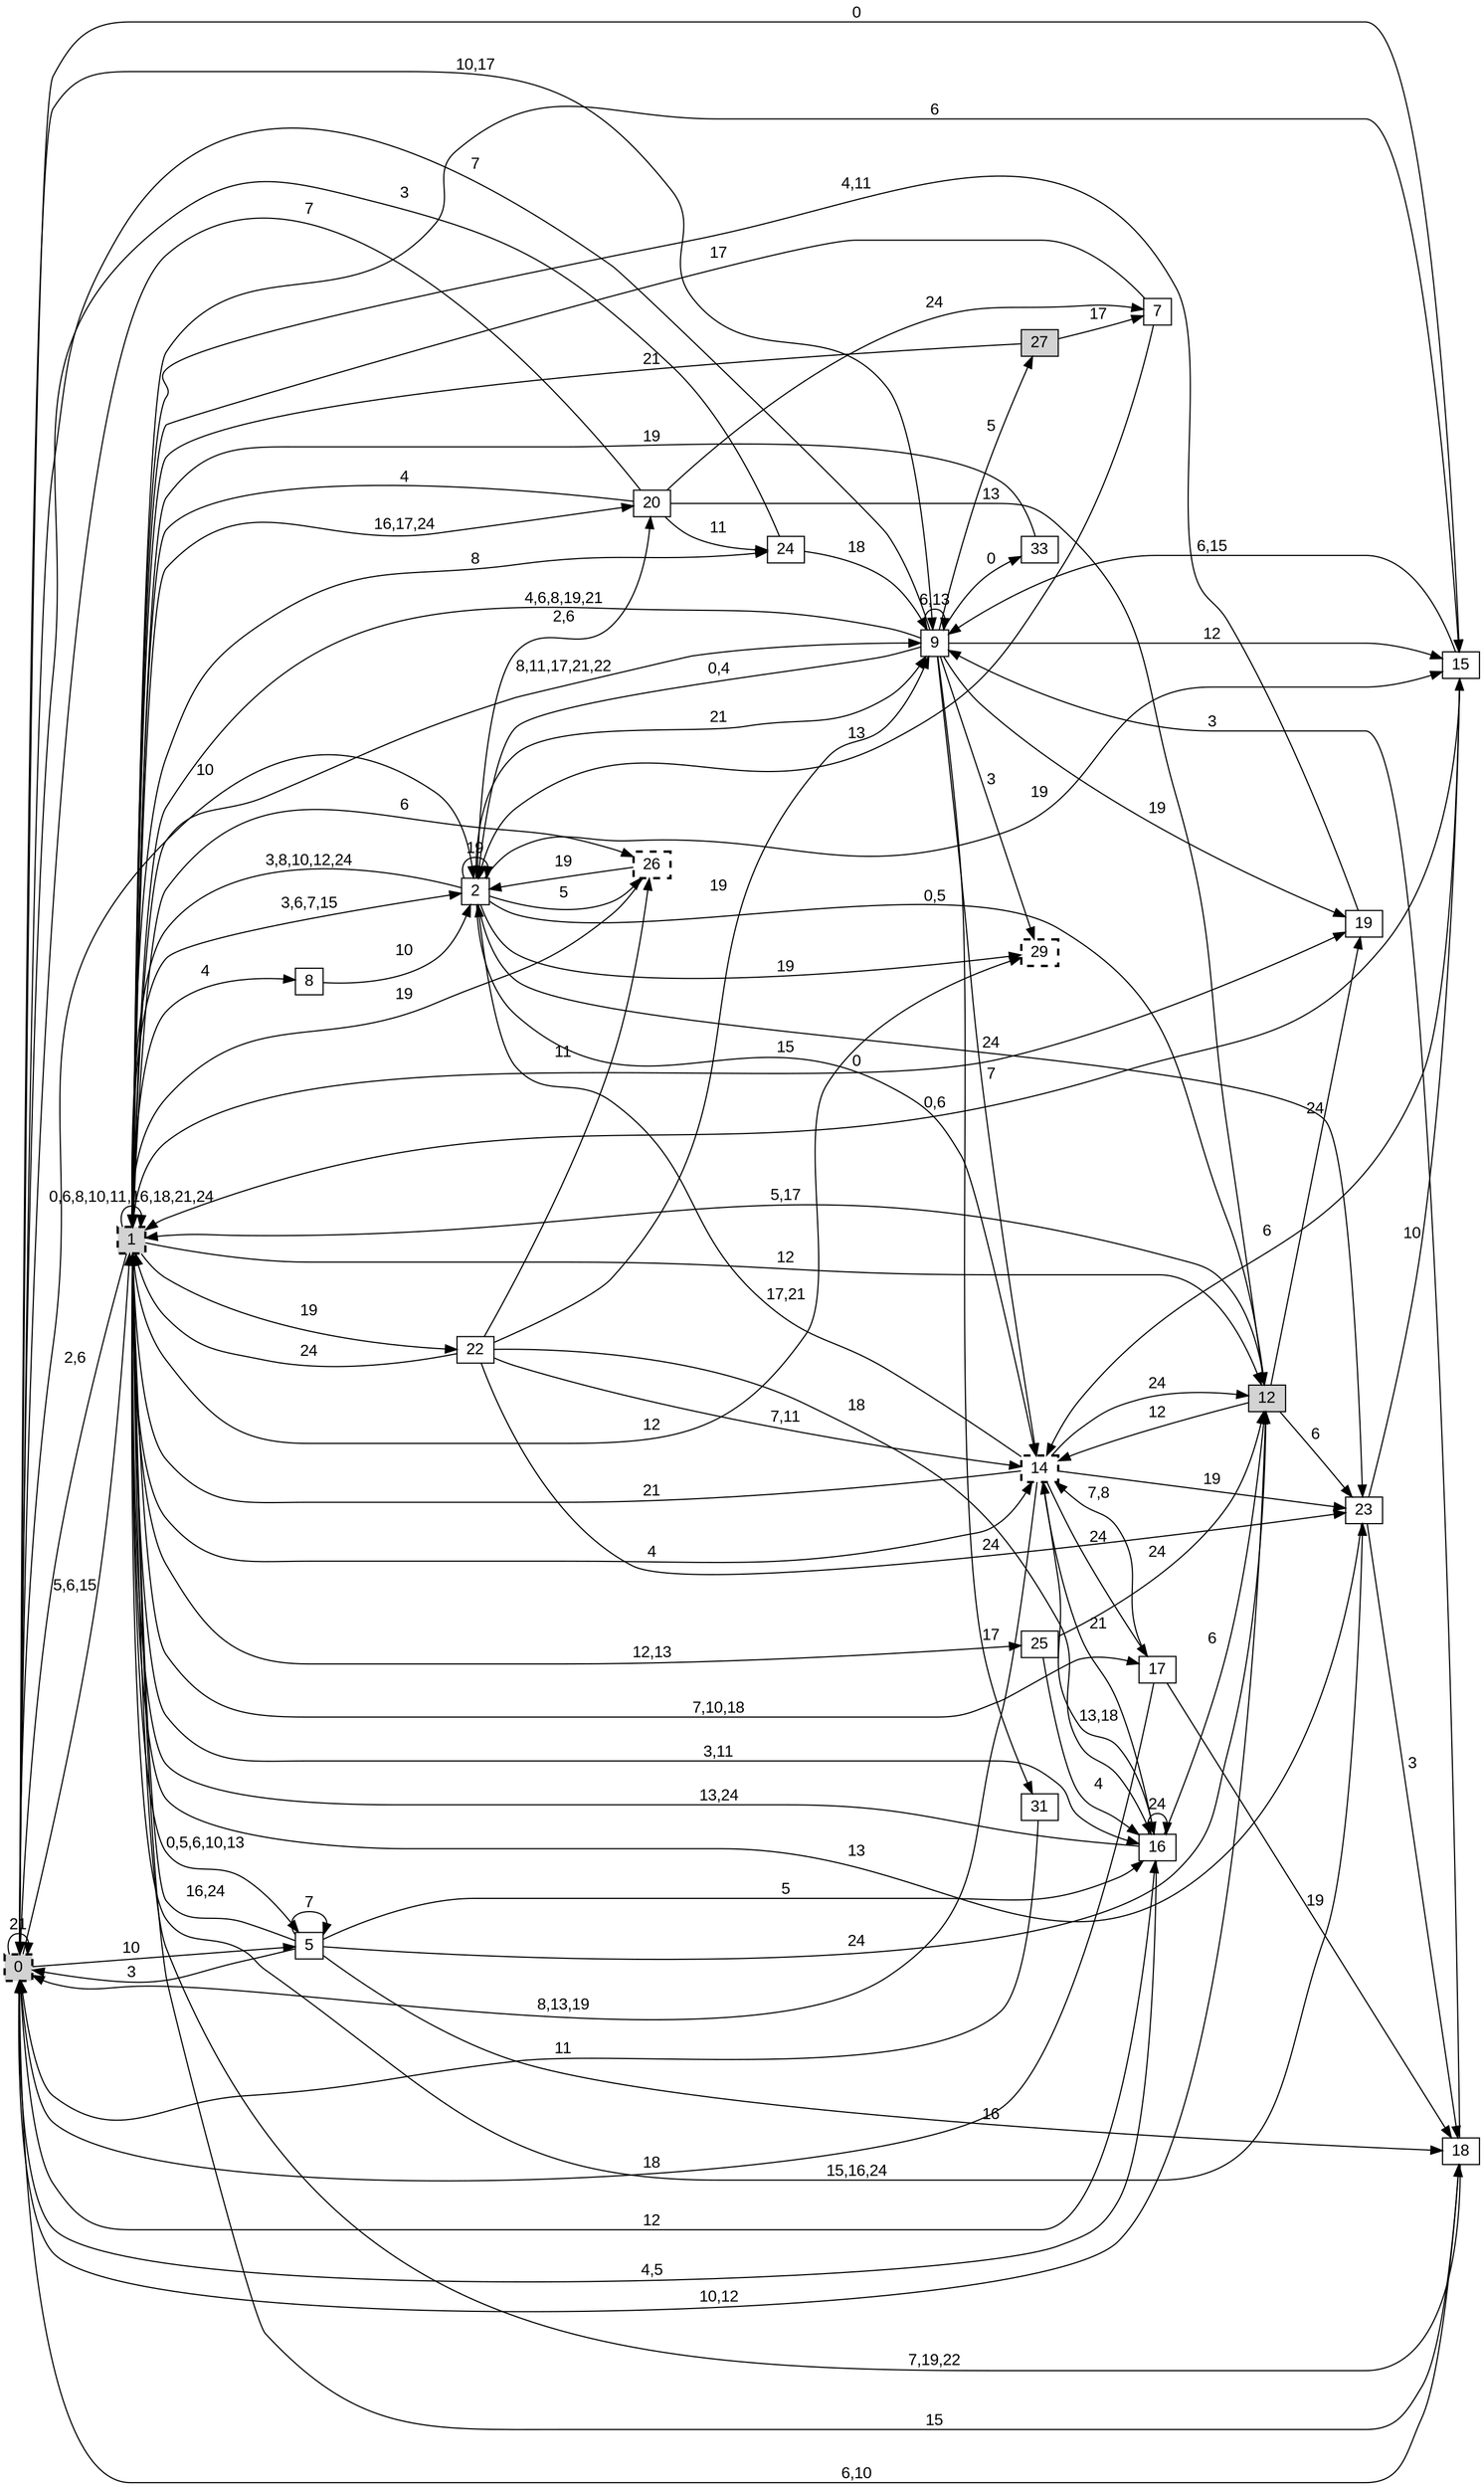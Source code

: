 digraph "NDFA" {
  rankdir=LR
  node [shape=box width=0.1 height=0.1 fontname=Arial]
  edge [fontname=Arial]
/* Estados */
 s0 [label="0" style="filled,bold,dashed"] /* I:1 F:1 D:0 */
 s1 [label="1" style="filled,bold,dashed"] /* I:1 F:1 D:0 */
 s2 [label="2" ] /* I:0 F:0 D:0 */
 s5 [label="5" ] /* I:0 F:0 D:0 */
 s7 [label="7" ] /* I:0 F:0 D:0 */
 s8 [label="8" ] /* I:0 F:0 D:0 */
 s9 [label="9" ] /* I:0 F:0 D:0 */
 s12 [label="12" style="filled"] /* I:1 F:0 D:0 */
 s14 [label="14" style="bold,dashed"] /* I:0 F:1 D:0 */
 s15 [label="15" ] /* I:0 F:0 D:0 */
 s16 [label="16" ] /* I:0 F:0 D:0 */
 s17 [label="17" ] /* I:0 F:0 D:0 */
 s18 [label="18" ] /* I:0 F:0 D:0 */
 s19 [label="19" ] /* I:0 F:0 D:0 */
 s20 [label="20" ] /* I:0 F:0 D:0 */
 s22 [label="22" ] /* I:0 F:0 D:0 */
 s23 [label="23" ] /* I:0 F:0 D:0 */
 s24 [label="24" ] /* I:0 F:0 D:0 */
 s25 [label="25" ] /* I:0 F:0 D:0 */
 s26 [label="26" style="bold,dashed"] /* I:0 F:1 D:0 */
 s27 [label="27" style="filled"] /* I:1 F:0 D:0 */
 s29 [label="29" style="bold,dashed"] /* I:0 F:1 D:0 */
 s31 [label="31" ] /* I:0 F:0 D:0 */
 s33 [label="33" ] /* I:0 F:0 D:0 */
/* Transiciones */
  s0 -> s0 [label="21"]
  s0 -> s1 [label="5,6,15"]
  s0 -> s2 [label="10"]
  s0 -> s5 [label="10"]
  s0 -> s9 [label="10,17"]
  s0 -> s15 [label="0"]
  s0 -> s16 [label="12"]
  s0 -> s18 [label="6,10"]
  s1 -> s0 [label="2,6"]
  s1 -> s1 [label="0,6,8,10,11,16,18,21,24"]
  s1 -> s2 [label="3,6,7,15"]
  s1 -> s5 [label="0,5,6,10,13"]
  s1 -> s8 [label="4"]
  s1 -> s9 [label="8,11,17,21,22"]
  s1 -> s12 [label="12"]
  s1 -> s14 [label="4"]
  s1 -> s15 [label="6"]
  s1 -> s16 [label="3,11"]
  s1 -> s17 [label="7,10,18"]
  s1 -> s18 [label="15"]
  s1 -> s19 [label="0"]
  s1 -> s20 [label="16,17,24"]
  s1 -> s22 [label="19"]
  s1 -> s23 [label="15,16,24"]
  s1 -> s24 [label="8"]
  s1 -> s25 [label="12,13"]
  s1 -> s26 [label="6"]
  s1 -> s29 [label="12"]
  s2 -> s1 [label="3,8,10,12,24"]
  s2 -> s2 [label="19"]
  s2 -> s9 [label="21"]
  s2 -> s12 [label="0,5"]
  s2 -> s14 [label="15"]
  s2 -> s15 [label="19"]
  s2 -> s20 [label="2,6"]
  s2 -> s23 [label="24"]
  s2 -> s26 [label="5"]
  s2 -> s29 [label="19"]
  s5 -> s0 [label="3"]
  s5 -> s1 [label="16,24"]
  s5 -> s5 [label="7"]
  s5 -> s12 [label="24"]
  s5 -> s16 [label="5"]
  s5 -> s18 [label="16"]
  s7 -> s1 [label="17"]
  s7 -> s2 [label="13"]
  s8 -> s2 [label="10"]
  s9 -> s0 [label="7"]
  s9 -> s1 [label="4,6,8,19,21"]
  s9 -> s2 [label="0,4"]
  s9 -> s9 [label="6,13"]
  s9 -> s14 [label="7"]
  s9 -> s15 [label="12"]
  s9 -> s19 [label="19"]
  s9 -> s27 [label="5"]
  s9 -> s29 [label="3"]
  s9 -> s31 [label="17"]
  s9 -> s33 [label="0"]
  s12 -> s0 [label="10,12"]
  s12 -> s1 [label="5,17"]
  s12 -> s14 [label="12"]
  s12 -> s19 [label="24"]
  s12 -> s23 [label="6"]
  s14 -> s0 [label="8,13,19"]
  s14 -> s1 [label="21"]
  s14 -> s2 [label="17,21"]
  s14 -> s12 [label="24"]
  s14 -> s16 [label="21"]
  s14 -> s17 [label="24"]
  s14 -> s23 [label="19"]
  s15 -> s1 [label="0,6"]
  s15 -> s9 [label="6,15"]
  s15 -> s14 [label="6"]
  s16 -> s0 [label="4,5"]
  s16 -> s1 [label="13,24"]
  s16 -> s12 [label="6"]
  s16 -> s14 [label="13,18"]
  s16 -> s16 [label="24"]
  s17 -> s0 [label="18"]
  s17 -> s14 [label="7,8"]
  s17 -> s18 [label="19"]
  s18 -> s1 [label="7,19,22"]
  s18 -> s9 [label="3"]
  s19 -> s1 [label="4,11"]
  s20 -> s0 [label="7"]
  s20 -> s1 [label="4"]
  s20 -> s7 [label="24"]
  s20 -> s12 [label="13"]
  s20 -> s24 [label="11"]
  s22 -> s1 [label="24"]
  s22 -> s9 [label="19"]
  s22 -> s14 [label="7,11"]
  s22 -> s16 [label="18"]
  s22 -> s23 [label="24"]
  s22 -> s26 [label="11"]
  s23 -> s1 [label="13"]
  s23 -> s15 [label="10"]
  s23 -> s18 [label="3"]
  s24 -> s0 [label="3"]
  s24 -> s9 [label="18"]
  s25 -> s12 [label="24"]
  s25 -> s16 [label="4"]
  s26 -> s1 [label="19"]
  s26 -> s2 [label="19"]
  s27 -> s1 [label="21"]
  s27 -> s7 [label="17"]
  s31 -> s0 [label="11"]
  s33 -> s1 [label="19"]
}
